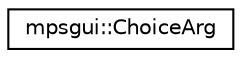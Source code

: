 digraph G
{
  edge [fontname="Helvetica",fontsize="10",labelfontname="Helvetica",labelfontsize="10"];
  node [fontname="Helvetica",fontsize="10",shape=record];
  rankdir=LR;
  Node1 [label="mpsgui::ChoiceArg",height=0.2,width=0.4,color="black", fillcolor="white", style="filled",URL="$classmpsgui_1_1_choice_arg.html"];
}
